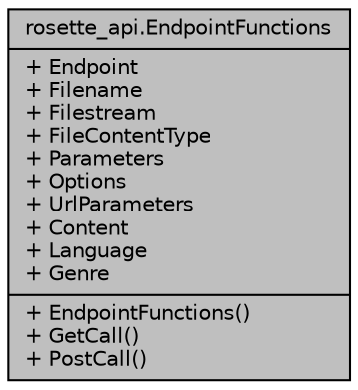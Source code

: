 digraph "rosette_api.EndpointFunctions"
{
  edge [fontname="Helvetica",fontsize="10",labelfontname="Helvetica",labelfontsize="10"];
  node [fontname="Helvetica",fontsize="10",shape=record];
  Node1 [label="{rosette_api.EndpointFunctions\n|+ Endpoint\l+ Filename\l+ Filestream\l+ FileContentType\l+ Parameters\l+ Options\l+ UrlParameters\l+ Content\l+ Language\l+ Genre\l|+ EndpointFunctions()\l+ GetCall()\l+ PostCall()\l}",height=0.2,width=0.4,color="black", fillcolor="grey75", style="filled", fontcolor="black"];
}
